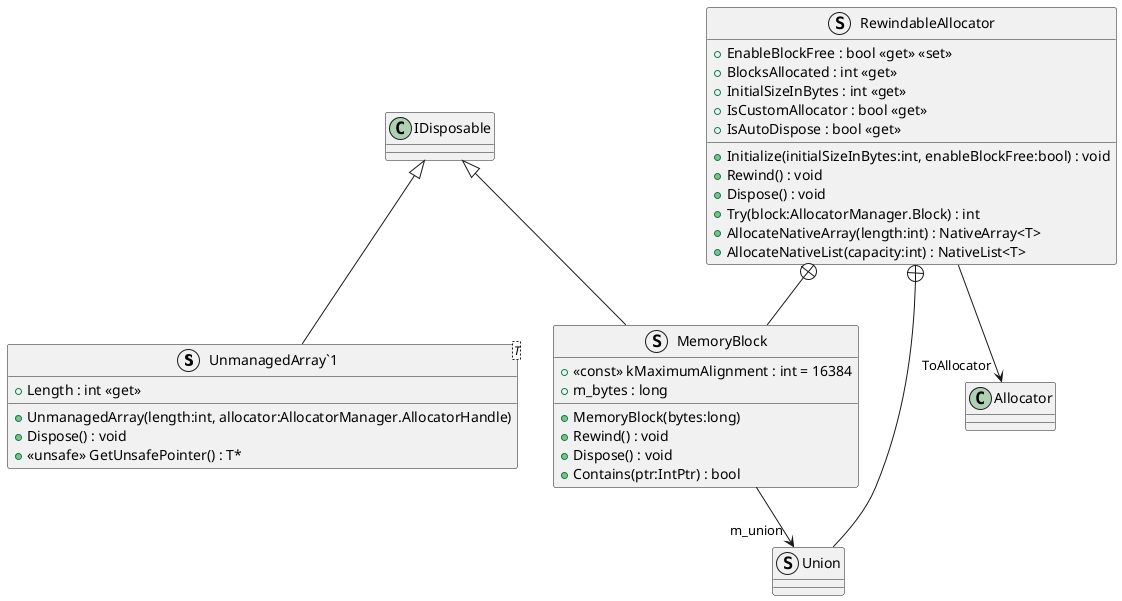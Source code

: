 @startuml
struct "UnmanagedArray`1"<T> {
    + Length : int <<get>>
    + UnmanagedArray(length:int, allocator:AllocatorManager.AllocatorHandle)
    + Dispose() : void
    + <<unsafe>> GetUnsafePointer() : T*
}
struct RewindableAllocator {
    + Initialize(initialSizeInBytes:int, enableBlockFree:bool) : void
    + EnableBlockFree : bool <<get>> <<set>>
    + BlocksAllocated : int <<get>>
    + InitialSizeInBytes : int <<get>>
    + Rewind() : void
    + Dispose() : void
    + Try(block:AllocatorManager.Block) : int
    + IsCustomAllocator : bool <<get>>
    + IsAutoDispose : bool <<get>>
    + AllocateNativeArray(length:int) : NativeArray<T>
    + AllocateNativeList(capacity:int) : NativeList<T>
}
struct Union {
}
struct MemoryBlock {
    + <<const>> kMaximumAlignment : int = 16384
    + m_bytes : long
    + MemoryBlock(bytes:long)
    + Rewind() : void
    + Dispose() : void
    + Contains(ptr:IntPtr) : bool
}
IDisposable <|-- "UnmanagedArray`1"
RewindableAllocator --> "ToAllocator" Allocator
RewindableAllocator +-- Union
RewindableAllocator +-- MemoryBlock
IDisposable <|-- MemoryBlock
MemoryBlock --> "m_union" Union
@enduml
